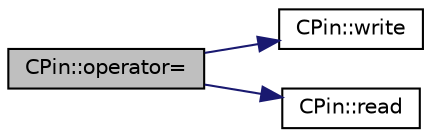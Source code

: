 digraph "CPin::operator="
{
  edge [fontname="Helvetica",fontsize="10",labelfontname="Helvetica",labelfontsize="10"];
  node [fontname="Helvetica",fontsize="10",shape=record];
  rankdir="LR";
  Node1 [label="CPin::operator=",height=0.2,width=0.4,color="black", fillcolor="grey75", style="filled" fontcolor="black"];
  Node1 -> Node2 [color="midnightblue",fontsize="10",style="solid",fontname="Helvetica"];
  Node2 [label="CPin::write",height=0.2,width=0.4,color="black", fillcolor="white", style="filled",URL="$d7/db9/class_c_pin.html#a1fc3486f4afea4de56ae677c20600551"];
  Node1 -> Node3 [color="midnightblue",fontsize="10",style="solid",fontname="Helvetica"];
  Node3 [label="CPin::read",height=0.2,width=0.4,color="black", fillcolor="white", style="filled",URL="$d7/db9/class_c_pin.html#a02060b0c9bbf0f75dead7bef1c75ce6b"];
}
